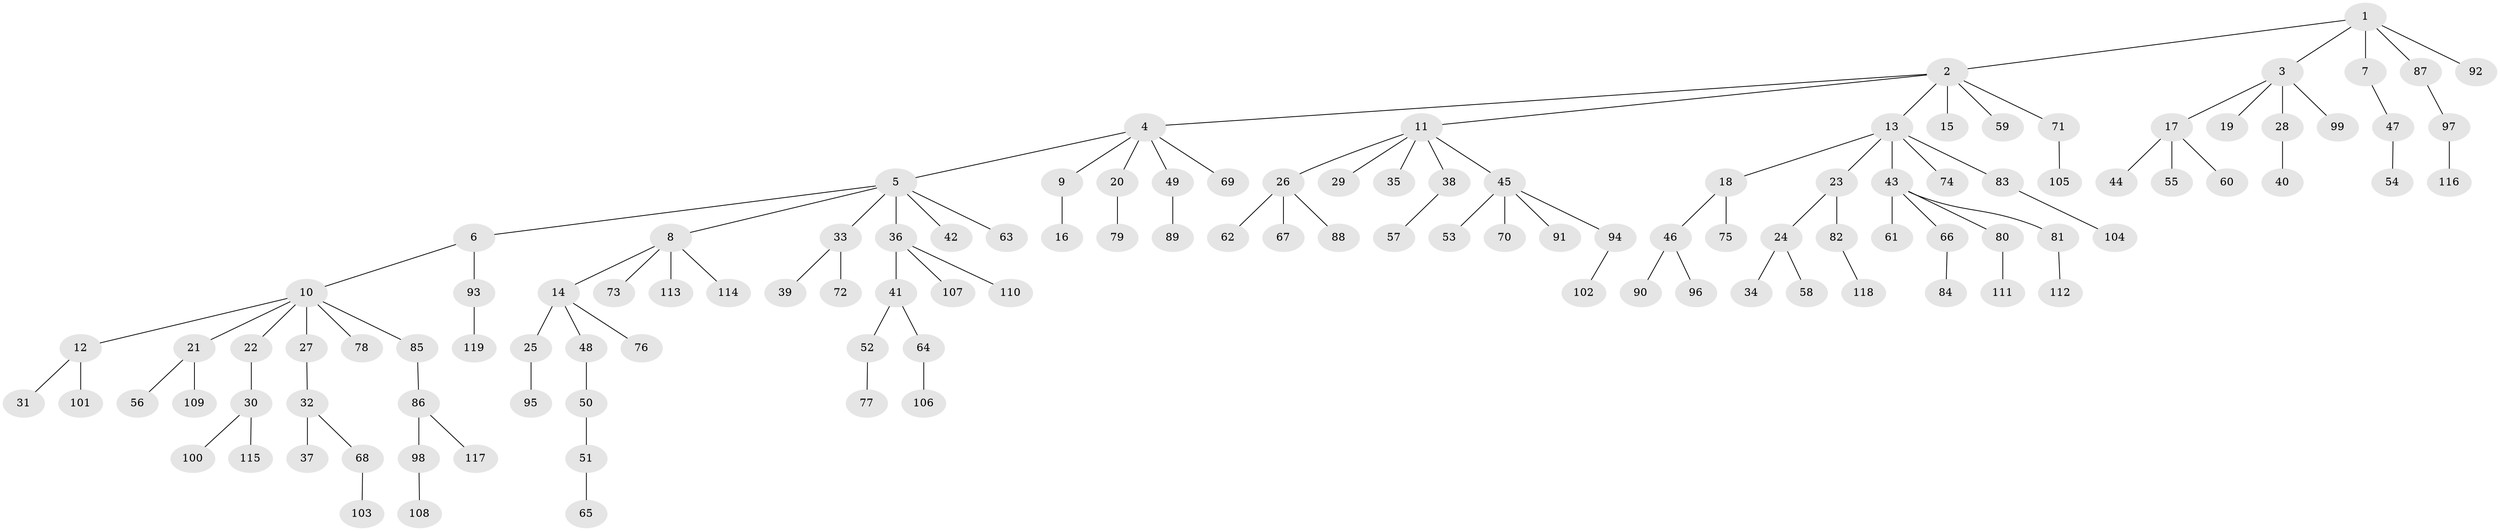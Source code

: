 // Generated by graph-tools (version 1.1) at 2025/36/03/09/25 02:36:36]
// undirected, 119 vertices, 118 edges
graph export_dot {
graph [start="1"]
  node [color=gray90,style=filled];
  1;
  2;
  3;
  4;
  5;
  6;
  7;
  8;
  9;
  10;
  11;
  12;
  13;
  14;
  15;
  16;
  17;
  18;
  19;
  20;
  21;
  22;
  23;
  24;
  25;
  26;
  27;
  28;
  29;
  30;
  31;
  32;
  33;
  34;
  35;
  36;
  37;
  38;
  39;
  40;
  41;
  42;
  43;
  44;
  45;
  46;
  47;
  48;
  49;
  50;
  51;
  52;
  53;
  54;
  55;
  56;
  57;
  58;
  59;
  60;
  61;
  62;
  63;
  64;
  65;
  66;
  67;
  68;
  69;
  70;
  71;
  72;
  73;
  74;
  75;
  76;
  77;
  78;
  79;
  80;
  81;
  82;
  83;
  84;
  85;
  86;
  87;
  88;
  89;
  90;
  91;
  92;
  93;
  94;
  95;
  96;
  97;
  98;
  99;
  100;
  101;
  102;
  103;
  104;
  105;
  106;
  107;
  108;
  109;
  110;
  111;
  112;
  113;
  114;
  115;
  116;
  117;
  118;
  119;
  1 -- 2;
  1 -- 3;
  1 -- 7;
  1 -- 87;
  1 -- 92;
  2 -- 4;
  2 -- 11;
  2 -- 13;
  2 -- 15;
  2 -- 59;
  2 -- 71;
  3 -- 17;
  3 -- 19;
  3 -- 28;
  3 -- 99;
  4 -- 5;
  4 -- 9;
  4 -- 20;
  4 -- 49;
  4 -- 69;
  5 -- 6;
  5 -- 8;
  5 -- 33;
  5 -- 36;
  5 -- 42;
  5 -- 63;
  6 -- 10;
  6 -- 93;
  7 -- 47;
  8 -- 14;
  8 -- 73;
  8 -- 113;
  8 -- 114;
  9 -- 16;
  10 -- 12;
  10 -- 21;
  10 -- 22;
  10 -- 27;
  10 -- 78;
  10 -- 85;
  11 -- 26;
  11 -- 29;
  11 -- 35;
  11 -- 38;
  11 -- 45;
  12 -- 31;
  12 -- 101;
  13 -- 18;
  13 -- 23;
  13 -- 43;
  13 -- 74;
  13 -- 83;
  14 -- 25;
  14 -- 48;
  14 -- 76;
  17 -- 44;
  17 -- 55;
  17 -- 60;
  18 -- 46;
  18 -- 75;
  20 -- 79;
  21 -- 56;
  21 -- 109;
  22 -- 30;
  23 -- 24;
  23 -- 82;
  24 -- 34;
  24 -- 58;
  25 -- 95;
  26 -- 62;
  26 -- 67;
  26 -- 88;
  27 -- 32;
  28 -- 40;
  30 -- 100;
  30 -- 115;
  32 -- 37;
  32 -- 68;
  33 -- 39;
  33 -- 72;
  36 -- 41;
  36 -- 107;
  36 -- 110;
  38 -- 57;
  41 -- 52;
  41 -- 64;
  43 -- 61;
  43 -- 66;
  43 -- 80;
  43 -- 81;
  45 -- 53;
  45 -- 70;
  45 -- 91;
  45 -- 94;
  46 -- 90;
  46 -- 96;
  47 -- 54;
  48 -- 50;
  49 -- 89;
  50 -- 51;
  51 -- 65;
  52 -- 77;
  64 -- 106;
  66 -- 84;
  68 -- 103;
  71 -- 105;
  80 -- 111;
  81 -- 112;
  82 -- 118;
  83 -- 104;
  85 -- 86;
  86 -- 98;
  86 -- 117;
  87 -- 97;
  93 -- 119;
  94 -- 102;
  97 -- 116;
  98 -- 108;
}
